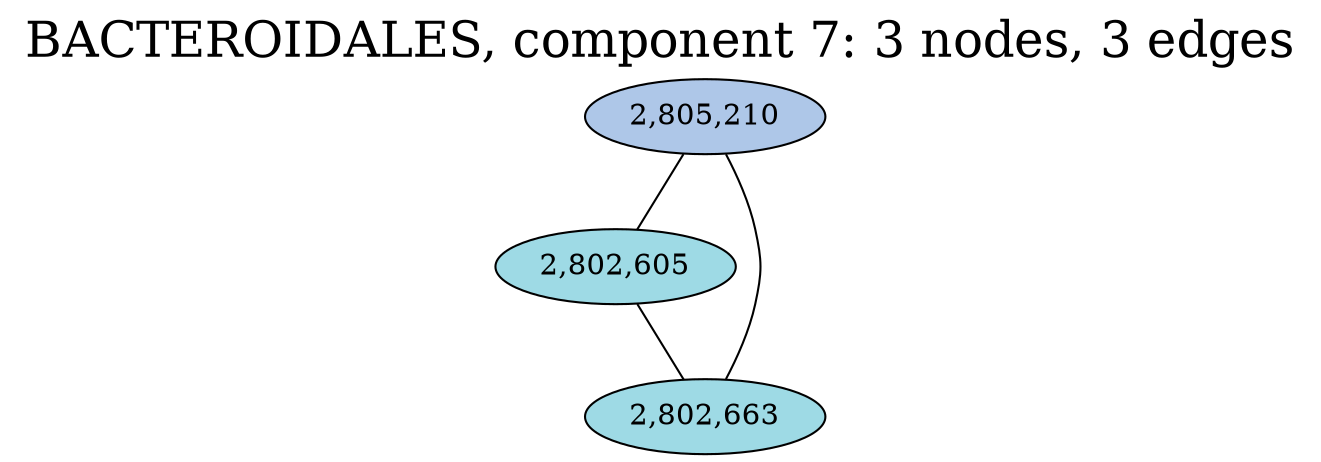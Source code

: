 graph BACTEROIDALES_cc7 {
	overlap="prism50";
	outputorder="edgesfirst";
	label="BACTEROIDALES, component 7: 3 nodes, 3 edges";
	labelloc="t";
	fontsize=24;
	"2,805,210" [style="filled", fillcolor="#aec7e8", fontcolor="#000000"];
	"2,802,605" [style="filled", fillcolor="#9edae5", fontcolor="#000000"];
	"2,802,663" [style="filled", fillcolor="#9edae5", fontcolor="#000000"];
	"2,805,210" -- "2,802,605";
	"2,805,210" -- "2,802,663";
	"2,802,605" -- "2,802,663";
}